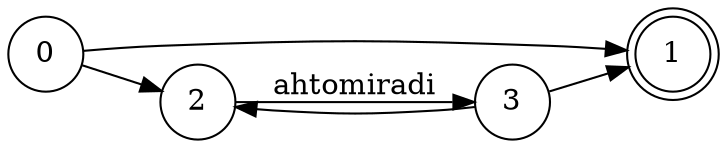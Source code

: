 digraph finite_state_machine {
	rankdir=LR;
	size="8,5"
	node [shape = doublecircle]; 1;
	node [shape = circle];
	"0" -> "1"
	"0" -> "2"
	"2" -> "3" [label="ahtomiradi"];
	"3" -> "2"
	"3" -> "1"
}
